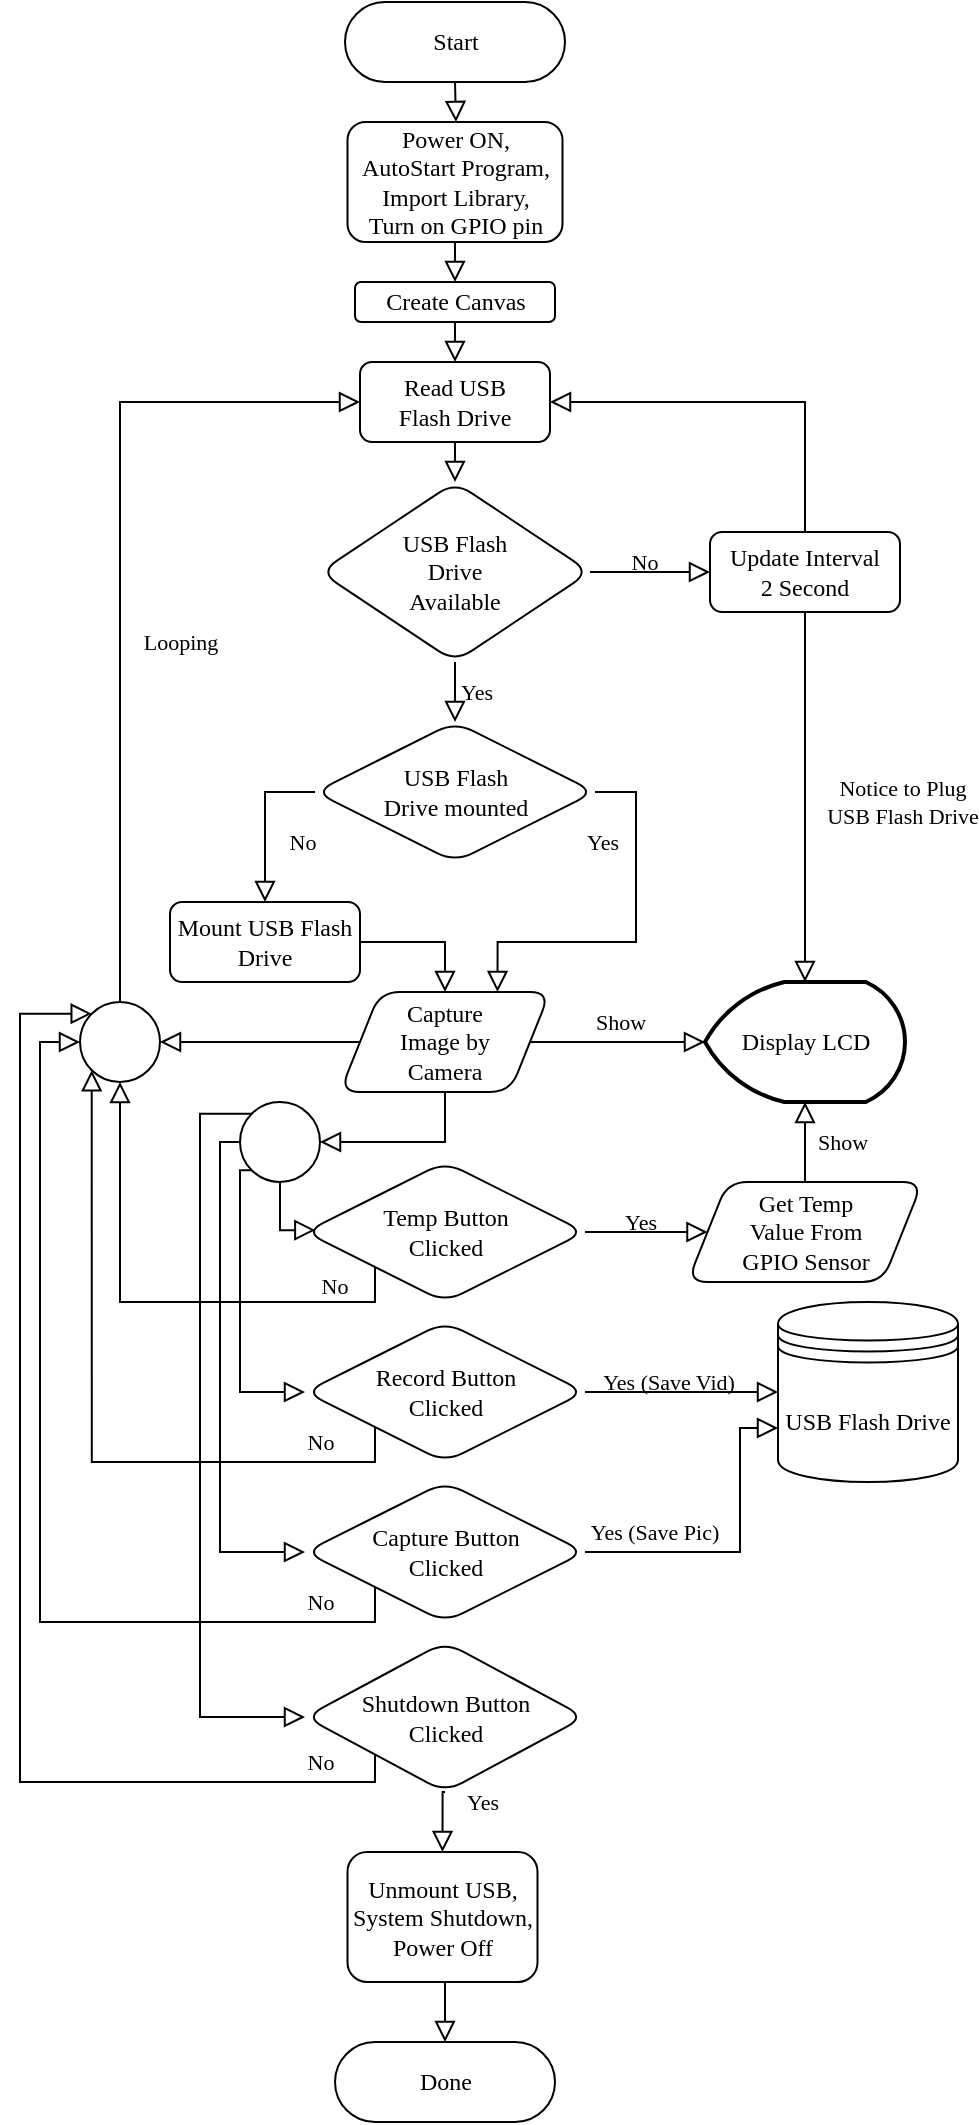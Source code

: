 <mxfile version="20.4.0" type="github">
  <diagram id="C5RBs43oDa-KdzZeNtuy" name="Page-1">
    <mxGraphModel dx="2049" dy="1113" grid="1" gridSize="10" guides="1" tooltips="1" connect="1" arrows="1" fold="1" page="1" pageScale="1" pageWidth="827" pageHeight="1169" math="0" shadow="0">
      <root>
        <mxCell id="WIyWlLk6GJQsqaUBKTNV-0" />
        <mxCell id="WIyWlLk6GJQsqaUBKTNV-1" parent="WIyWlLk6GJQsqaUBKTNV-0" />
        <mxCell id="WIyWlLk6GJQsqaUBKTNV-2" value="No" style="rounded=0;html=1;jettySize=auto;orthogonalLoop=1;fontSize=11;endArrow=block;endFill=0;endSize=8;strokeWidth=1;shadow=0;labelBackgroundColor=none;edgeStyle=orthogonalEdgeStyle;exitX=1;exitY=0.5;exitDx=0;exitDy=0;entryX=0;entryY=0.5;entryDx=0;entryDy=0;fontFamily=Times New Roman;" parent="WIyWlLk6GJQsqaUBKTNV-1" source="GQckfAEyhpUPW6v0SJ0u-4" target="GQckfAEyhpUPW6v0SJ0u-9" edge="1">
          <mxGeometry x="-0.103" y="5" relative="1" as="geometry">
            <mxPoint x="212.5" y="655" as="sourcePoint" />
            <mxPoint as="offset" />
          </mxGeometry>
        </mxCell>
        <mxCell id="GQckfAEyhpUPW6v0SJ0u-0" value="Start" style="rounded=1;whiteSpace=wrap;html=1;hachureGap=4;arcSize=50;fontFamily=Times New Roman;" vertex="1" parent="WIyWlLk6GJQsqaUBKTNV-1">
          <mxGeometry x="152.5" width="110" height="40" as="geometry" />
        </mxCell>
        <mxCell id="GQckfAEyhpUPW6v0SJ0u-4" value="USB Flash&lt;br&gt;Drive&lt;br&gt;Available" style="rhombus;whiteSpace=wrap;html=1;rounded=1;shadow=0;glass=0;sketch=0;hachureGap=4;fontFamily=Times New Roman;" vertex="1" parent="WIyWlLk6GJQsqaUBKTNV-1">
          <mxGeometry x="140" y="240" width="135" height="90" as="geometry" />
        </mxCell>
        <mxCell id="GQckfAEyhpUPW6v0SJ0u-6" value="Read USB&lt;br&gt;Flash Drive" style="rounded=1;whiteSpace=wrap;html=1;shadow=0;glass=0;sketch=0;hachureGap=4;fontFamily=Times New Roman;" vertex="1" parent="WIyWlLk6GJQsqaUBKTNV-1">
          <mxGeometry x="160" y="180" width="95" height="40" as="geometry" />
        </mxCell>
        <mxCell id="GQckfAEyhpUPW6v0SJ0u-9" value="Update Interval&lt;br&gt;2 Second" style="rounded=1;whiteSpace=wrap;html=1;shadow=0;glass=0;sketch=0;hachureGap=4;fontFamily=Times New Roman;" vertex="1" parent="WIyWlLk6GJQsqaUBKTNV-1">
          <mxGeometry x="335" y="265" width="95" height="40" as="geometry" />
        </mxCell>
        <mxCell id="GQckfAEyhpUPW6v0SJ0u-17" value="Show" style="rounded=0;html=1;jettySize=auto;orthogonalLoop=1;fontSize=11;endArrow=block;endFill=0;endSize=8;strokeWidth=1;shadow=0;labelBackgroundColor=none;edgeStyle=orthogonalEdgeStyle;exitX=1;exitY=0.5;exitDx=0;exitDy=0;entryX=0;entryY=0.5;entryDx=0;entryDy=0;entryPerimeter=0;fontFamily=Times New Roman;" edge="1" parent="WIyWlLk6GJQsqaUBKTNV-1" source="GQckfAEyhpUPW6v0SJ0u-28" target="GQckfAEyhpUPW6v0SJ0u-30">
          <mxGeometry x="0.029" y="10" relative="1" as="geometry">
            <mxPoint x="437.5" y="660" as="sourcePoint" />
            <mxPoint x="507.5" y="660" as="targetPoint" />
            <mxPoint as="offset" />
          </mxGeometry>
        </mxCell>
        <mxCell id="GQckfAEyhpUPW6v0SJ0u-18" value="Yes" style="rounded=0;html=1;jettySize=auto;orthogonalLoop=1;fontSize=11;endArrow=block;endFill=0;endSize=8;strokeWidth=1;shadow=0;labelBackgroundColor=none;edgeStyle=orthogonalEdgeStyle;exitX=0.5;exitY=1;exitDx=0;exitDy=0;entryX=0.5;entryY=0;entryDx=0;entryDy=0;fontFamily=Times New Roman;" edge="1" parent="WIyWlLk6GJQsqaUBKTNV-1" source="GQckfAEyhpUPW6v0SJ0u-55" target="GQckfAEyhpUPW6v0SJ0u-67">
          <mxGeometry x="-1" y="18" relative="1" as="geometry">
            <mxPoint x="745" y="1055" as="sourcePoint" />
            <mxPoint x="865" y="965" as="targetPoint" />
            <mxPoint x="18" y="-13" as="offset" />
          </mxGeometry>
        </mxCell>
        <mxCell id="GQckfAEyhpUPW6v0SJ0u-19" value="" style="rounded=0;html=1;jettySize=auto;orthogonalLoop=1;fontSize=11;endArrow=block;endFill=0;endSize=8;strokeWidth=1;shadow=0;labelBackgroundColor=none;edgeStyle=orthogonalEdgeStyle;exitX=0.5;exitY=0;exitDx=0;exitDy=0;entryX=1;entryY=0.5;entryDx=0;entryDy=0;fontFamily=Times New Roman;" edge="1" parent="WIyWlLk6GJQsqaUBKTNV-1" source="GQckfAEyhpUPW6v0SJ0u-9" target="GQckfAEyhpUPW6v0SJ0u-6">
          <mxGeometry relative="1" as="geometry">
            <mxPoint x="295" y="305" as="sourcePoint" />
            <mxPoint x="367.5" y="305" as="targetPoint" />
          </mxGeometry>
        </mxCell>
        <mxCell id="GQckfAEyhpUPW6v0SJ0u-20" value="" style="rounded=0;html=1;jettySize=auto;orthogonalLoop=1;fontSize=11;endArrow=block;endFill=0;endSize=8;strokeWidth=1;shadow=0;labelBackgroundColor=none;edgeStyle=orthogonalEdgeStyle;exitX=0.5;exitY=1;exitDx=0;exitDy=0;fontFamily=Times New Roman;" edge="1" parent="WIyWlLk6GJQsqaUBKTNV-1" source="GQckfAEyhpUPW6v0SJ0u-0">
          <mxGeometry relative="1" as="geometry">
            <mxPoint x="405" y="185" as="sourcePoint" />
            <mxPoint x="208" y="60" as="targetPoint" />
          </mxGeometry>
        </mxCell>
        <mxCell id="GQckfAEyhpUPW6v0SJ0u-21" value="" style="rounded=0;html=1;jettySize=auto;orthogonalLoop=1;fontSize=11;endArrow=block;endFill=0;endSize=8;strokeWidth=1;shadow=0;labelBackgroundColor=none;edgeStyle=orthogonalEdgeStyle;exitX=0.5;exitY=1;exitDx=0;exitDy=0;entryX=0.5;entryY=0;entryDx=0;entryDy=0;fontFamily=Times New Roman;" edge="1" parent="WIyWlLk6GJQsqaUBKTNV-1" source="GQckfAEyhpUPW6v0SJ0u-6" target="GQckfAEyhpUPW6v0SJ0u-4">
          <mxGeometry relative="1" as="geometry">
            <mxPoint x="217.5" y="150" as="sourcePoint" />
            <mxPoint x="217.5" y="190" as="targetPoint" />
          </mxGeometry>
        </mxCell>
        <mxCell id="GQckfAEyhpUPW6v0SJ0u-22" value="Power ON,&lt;br&gt;AutoStart Program,&lt;br&gt;Import Library,&lt;br&gt;Turn on GPIO pin" style="rounded=1;whiteSpace=wrap;html=1;shadow=0;glass=0;sketch=0;hachureGap=4;fontFamily=Times New Roman;" vertex="1" parent="WIyWlLk6GJQsqaUBKTNV-1">
          <mxGeometry x="153.75" y="60" width="107.5" height="60" as="geometry" />
        </mxCell>
        <mxCell id="GQckfAEyhpUPW6v0SJ0u-23" value="" style="rounded=0;html=1;jettySize=auto;orthogonalLoop=1;fontSize=11;endArrow=block;endFill=0;endSize=8;strokeWidth=1;shadow=0;labelBackgroundColor=none;edgeStyle=orthogonalEdgeStyle;entryX=0.5;entryY=0;entryDx=0;entryDy=0;exitX=0.5;exitY=1;exitDx=0;exitDy=0;fontFamily=Times New Roman;" edge="1" parent="WIyWlLk6GJQsqaUBKTNV-1" source="GQckfAEyhpUPW6v0SJ0u-39" target="GQckfAEyhpUPW6v0SJ0u-6">
          <mxGeometry relative="1" as="geometry">
            <mxPoint x="208" y="150" as="sourcePoint" />
            <mxPoint x="217.5" y="100" as="targetPoint" />
          </mxGeometry>
        </mxCell>
        <mxCell id="GQckfAEyhpUPW6v0SJ0u-24" value="Mount USB Flash Drive" style="rounded=1;whiteSpace=wrap;html=1;shadow=0;glass=0;sketch=0;hachureGap=4;fontFamily=Times New Roman;" vertex="1" parent="WIyWlLk6GJQsqaUBKTNV-1">
          <mxGeometry x="65" y="450" width="95" height="40" as="geometry" />
        </mxCell>
        <mxCell id="GQckfAEyhpUPW6v0SJ0u-25" value="Yes" style="rounded=0;html=1;jettySize=auto;orthogonalLoop=1;fontSize=11;endArrow=block;endFill=0;endSize=8;strokeWidth=1;shadow=0;labelBackgroundColor=none;edgeStyle=orthogonalEdgeStyle;exitX=0.5;exitY=1;exitDx=0;exitDy=0;entryX=0.5;entryY=0;entryDx=0;entryDy=0;fontFamily=Times New Roman;" edge="1" parent="WIyWlLk6GJQsqaUBKTNV-1" source="GQckfAEyhpUPW6v0SJ0u-4" target="GQckfAEyhpUPW6v0SJ0u-36">
          <mxGeometry y="10" relative="1" as="geometry">
            <mxPoint x="217.5" y="150" as="sourcePoint" />
            <mxPoint x="280" y="360" as="targetPoint" />
            <mxPoint as="offset" />
          </mxGeometry>
        </mxCell>
        <mxCell id="GQckfAEyhpUPW6v0SJ0u-27" value="" style="rounded=0;html=1;jettySize=auto;orthogonalLoop=1;fontSize=11;endArrow=block;endFill=0;endSize=8;strokeWidth=1;shadow=0;labelBackgroundColor=none;edgeStyle=orthogonalEdgeStyle;exitX=1;exitY=0.5;exitDx=0;exitDy=0;entryX=0.5;entryY=0;entryDx=0;entryDy=0;fontFamily=Times New Roman;" edge="1" parent="WIyWlLk6GJQsqaUBKTNV-1" source="GQckfAEyhpUPW6v0SJ0u-24" target="GQckfAEyhpUPW6v0SJ0u-28">
          <mxGeometry relative="1" as="geometry">
            <mxPoint x="217.5" y="320" as="sourcePoint" />
            <mxPoint x="247.5" y="470" as="targetPoint" />
          </mxGeometry>
        </mxCell>
        <mxCell id="GQckfAEyhpUPW6v0SJ0u-28" value="Capture&lt;br&gt;Image by&lt;br&gt;Camera" style="shape=parallelogram;perimeter=parallelogramPerimeter;whiteSpace=wrap;html=1;fixedSize=1;rounded=1;shadow=0;glass=0;sketch=0;hachureGap=4;fontFamily=Times New Roman;" vertex="1" parent="WIyWlLk6GJQsqaUBKTNV-1">
          <mxGeometry x="150" y="495" width="105" height="50" as="geometry" />
        </mxCell>
        <mxCell id="GQckfAEyhpUPW6v0SJ0u-30" value="Display LCD" style="strokeWidth=2;html=1;shape=mxgraph.flowchart.display;whiteSpace=wrap;rounded=1;shadow=0;glass=0;sketch=0;hachureGap=4;fontFamily=Times New Roman;" vertex="1" parent="WIyWlLk6GJQsqaUBKTNV-1">
          <mxGeometry x="332.5" y="490" width="100" height="60" as="geometry" />
        </mxCell>
        <mxCell id="GQckfAEyhpUPW6v0SJ0u-35" value="USB Flash Drive" style="shape=datastore;whiteSpace=wrap;html=1;rounded=1;shadow=0;glass=0;sketch=0;hachureGap=4;fontFamily=Times New Roman;" vertex="1" parent="WIyWlLk6GJQsqaUBKTNV-1">
          <mxGeometry x="369" y="650" width="90" height="90" as="geometry" />
        </mxCell>
        <mxCell id="GQckfAEyhpUPW6v0SJ0u-36" value="USB Flash&lt;br&gt;Drive mounted" style="rhombus;whiteSpace=wrap;html=1;rounded=1;shadow=0;glass=0;sketch=0;hachureGap=4;fontFamily=Times New Roman;" vertex="1" parent="WIyWlLk6GJQsqaUBKTNV-1">
          <mxGeometry x="137.5" y="360" width="140" height="70" as="geometry" />
        </mxCell>
        <mxCell id="GQckfAEyhpUPW6v0SJ0u-37" value="No" style="rounded=0;html=1;jettySize=auto;orthogonalLoop=1;fontSize=11;endArrow=block;endFill=0;endSize=8;strokeWidth=1;shadow=0;labelBackgroundColor=none;edgeStyle=orthogonalEdgeStyle;exitX=0;exitY=0.5;exitDx=0;exitDy=0;entryX=0.5;entryY=0;entryDx=0;entryDy=0;fontFamily=Times New Roman;" edge="1" parent="WIyWlLk6GJQsqaUBKTNV-1" source="GQckfAEyhpUPW6v0SJ0u-36" target="GQckfAEyhpUPW6v0SJ0u-24">
          <mxGeometry x="0.25" y="18" relative="1" as="geometry">
            <mxPoint x="285" y="295" as="sourcePoint" />
            <mxPoint x="357.5" y="295" as="targetPoint" />
            <mxPoint as="offset" />
          </mxGeometry>
        </mxCell>
        <mxCell id="GQckfAEyhpUPW6v0SJ0u-38" value="Yes" style="rounded=0;html=1;jettySize=auto;orthogonalLoop=1;fontSize=11;endArrow=block;endFill=0;endSize=8;strokeWidth=1;shadow=0;labelBackgroundColor=none;edgeStyle=orthogonalEdgeStyle;exitX=1;exitY=0.5;exitDx=0;exitDy=0;entryX=0.75;entryY=0;entryDx=0;entryDy=0;fontFamily=Times New Roman;" edge="1" parent="WIyWlLk6GJQsqaUBKTNV-1" source="GQckfAEyhpUPW6v0SJ0u-36" target="GQckfAEyhpUPW6v0SJ0u-28">
          <mxGeometry x="-0.523" y="-17" relative="1" as="geometry">
            <mxPoint x="217.5" y="340" as="sourcePoint" />
            <mxPoint x="297.5" y="450" as="targetPoint" />
            <mxPoint as="offset" />
            <Array as="points">
              <mxPoint x="298" y="395" />
              <mxPoint x="298" y="470" />
              <mxPoint x="229" y="470" />
            </Array>
          </mxGeometry>
        </mxCell>
        <mxCell id="GQckfAEyhpUPW6v0SJ0u-39" value="Create Canvas" style="rounded=1;whiteSpace=wrap;html=1;fontSize=12;glass=0;strokeWidth=1;shadow=0;fontFamily=Times New Roman;" vertex="1" parent="WIyWlLk6GJQsqaUBKTNV-1">
          <mxGeometry x="157.5" y="140" width="100" height="20" as="geometry" />
        </mxCell>
        <mxCell id="GQckfAEyhpUPW6v0SJ0u-41" value="" style="rounded=0;html=1;jettySize=auto;orthogonalLoop=1;fontSize=11;endArrow=block;endFill=0;endSize=8;strokeWidth=1;shadow=0;labelBackgroundColor=none;edgeStyle=orthogonalEdgeStyle;exitX=0.5;exitY=1;exitDx=0;exitDy=0;entryX=0.5;entryY=0;entryDx=0;entryDy=0;fontFamily=Times New Roman;" edge="1" parent="WIyWlLk6GJQsqaUBKTNV-1" source="GQckfAEyhpUPW6v0SJ0u-22" target="GQckfAEyhpUPW6v0SJ0u-39">
          <mxGeometry relative="1" as="geometry">
            <mxPoint x="217.5" y="60" as="sourcePoint" />
            <mxPoint x="217.5" y="90" as="targetPoint" />
          </mxGeometry>
        </mxCell>
        <mxCell id="GQckfAEyhpUPW6v0SJ0u-42" value="Notice to Plug&lt;br&gt;USB Flash Drive" style="rounded=0;html=1;jettySize=auto;orthogonalLoop=1;fontSize=11;endArrow=block;endFill=0;endSize=8;strokeWidth=1;shadow=0;labelBackgroundColor=none;edgeStyle=orthogonalEdgeStyle;exitX=0.5;exitY=1;exitDx=0;exitDy=0;entryX=0.5;entryY=0;entryDx=0;entryDy=0;entryPerimeter=0;fontFamily=Times New Roman;" edge="1" parent="WIyWlLk6GJQsqaUBKTNV-1" source="GQckfAEyhpUPW6v0SJ0u-9" target="GQckfAEyhpUPW6v0SJ0u-30">
          <mxGeometry x="0.027" y="48" relative="1" as="geometry">
            <mxPoint x="405" y="275" as="sourcePoint" />
            <mxPoint x="265" y="210" as="targetPoint" />
            <mxPoint as="offset" />
          </mxGeometry>
        </mxCell>
        <mxCell id="GQckfAEyhpUPW6v0SJ0u-43" value="Get Temp&lt;br&gt;Value From&lt;br&gt;GPIO Sensor" style="shape=parallelogram;perimeter=parallelogramPerimeter;whiteSpace=wrap;html=1;fixedSize=1;rounded=1;shadow=0;glass=0;sketch=0;hachureGap=4;fontFamily=Times New Roman;" vertex="1" parent="WIyWlLk6GJQsqaUBKTNV-1">
          <mxGeometry x="323.75" y="590" width="117.5" height="50" as="geometry" />
        </mxCell>
        <mxCell id="GQckfAEyhpUPW6v0SJ0u-44" value="" style="rounded=0;html=1;jettySize=auto;orthogonalLoop=1;fontSize=11;endArrow=block;endFill=0;endSize=8;strokeWidth=1;shadow=0;labelBackgroundColor=none;edgeStyle=orthogonalEdgeStyle;exitX=0.5;exitY=1;exitDx=0;exitDy=0;entryX=1;entryY=0.5;entryDx=0;entryDy=0;fontFamily=Times New Roman;" edge="1" parent="WIyWlLk6GJQsqaUBKTNV-1" source="GQckfAEyhpUPW6v0SJ0u-28" target="GQckfAEyhpUPW6v0SJ0u-60">
          <mxGeometry relative="1" as="geometry">
            <mxPoint x="217.5" y="230" as="sourcePoint" />
            <mxPoint x="203" y="598" as="targetPoint" />
          </mxGeometry>
        </mxCell>
        <mxCell id="GQckfAEyhpUPW6v0SJ0u-45" value="Show" style="rounded=0;html=1;jettySize=auto;orthogonalLoop=1;fontSize=11;endArrow=block;endFill=0;endSize=8;strokeWidth=1;shadow=0;labelBackgroundColor=none;edgeStyle=orthogonalEdgeStyle;exitX=0.5;exitY=0;exitDx=0;exitDy=0;entryX=0.5;entryY=1;entryDx=0;entryDy=0;entryPerimeter=0;fontFamily=Times New Roman;" edge="1" parent="WIyWlLk6GJQsqaUBKTNV-1" source="GQckfAEyhpUPW6v0SJ0u-43" target="GQckfAEyhpUPW6v0SJ0u-30">
          <mxGeometry y="-17" relative="1" as="geometry">
            <mxPoint x="255" y="530" as="sourcePoint" />
            <mxPoint x="342.5" y="530" as="targetPoint" />
            <mxPoint x="1" as="offset" />
          </mxGeometry>
        </mxCell>
        <mxCell id="GQckfAEyhpUPW6v0SJ0u-46" value="Temp Button&lt;br&gt;Clicked" style="rhombus;whiteSpace=wrap;html=1;rounded=1;shadow=0;glass=0;sketch=0;hachureGap=4;fontFamily=Times New Roman;" vertex="1" parent="WIyWlLk6GJQsqaUBKTNV-1">
          <mxGeometry x="132.5" y="580" width="140" height="70" as="geometry" />
        </mxCell>
        <mxCell id="GQckfAEyhpUPW6v0SJ0u-47" value="Yes" style="rounded=0;html=1;jettySize=auto;orthogonalLoop=1;fontSize=11;endArrow=block;endFill=0;endSize=8;strokeWidth=1;shadow=0;labelBackgroundColor=none;edgeStyle=orthogonalEdgeStyle;exitX=1;exitY=0.5;exitDx=0;exitDy=0;entryX=0;entryY=0.5;entryDx=0;entryDy=0;fontFamily=Times New Roman;" edge="1" parent="WIyWlLk6GJQsqaUBKTNV-1" source="GQckfAEyhpUPW6v0SJ0u-46" target="GQckfAEyhpUPW6v0SJ0u-43">
          <mxGeometry x="-0.102" y="5" relative="1" as="geometry">
            <mxPoint x="255" y="530" as="sourcePoint" />
            <mxPoint x="342.5" y="530" as="targetPoint" />
            <mxPoint as="offset" />
          </mxGeometry>
        </mxCell>
        <mxCell id="GQckfAEyhpUPW6v0SJ0u-48" value="Record Button&lt;br&gt;Clicked" style="rhombus;whiteSpace=wrap;html=1;rounded=1;shadow=0;glass=0;sketch=0;hachureGap=4;fontFamily=Times New Roman;" vertex="1" parent="WIyWlLk6GJQsqaUBKTNV-1">
          <mxGeometry x="132.5" y="660" width="140" height="70" as="geometry" />
        </mxCell>
        <mxCell id="GQckfAEyhpUPW6v0SJ0u-49" value="" style="rounded=0;html=1;jettySize=auto;orthogonalLoop=1;fontSize=11;endArrow=block;endFill=0;endSize=8;strokeWidth=1;shadow=0;labelBackgroundColor=none;edgeStyle=orthogonalEdgeStyle;exitX=0;exitY=1;exitDx=0;exitDy=0;entryX=0;entryY=0.5;entryDx=0;entryDy=0;fontFamily=Times New Roman;" edge="1" parent="WIyWlLk6GJQsqaUBKTNV-1" source="GQckfAEyhpUPW6v0SJ0u-60" target="GQckfAEyhpUPW6v0SJ0u-48">
          <mxGeometry relative="1" as="geometry">
            <mxPoint x="212.5" y="555" as="sourcePoint" />
            <mxPoint x="212.5" y="590" as="targetPoint" />
            <Array as="points">
              <mxPoint x="100" y="584" />
              <mxPoint x="100" y="695" />
            </Array>
          </mxGeometry>
        </mxCell>
        <mxCell id="GQckfAEyhpUPW6v0SJ0u-50" value="Yes (Save Vid)" style="rounded=0;html=1;jettySize=auto;orthogonalLoop=1;fontSize=11;endArrow=block;endFill=0;endSize=8;strokeWidth=1;shadow=0;labelBackgroundColor=none;edgeStyle=orthogonalEdgeStyle;exitX=1;exitY=0.5;exitDx=0;exitDy=0;entryX=0;entryY=0.5;entryDx=0;entryDy=0;fontFamily=Times New Roman;" edge="1" parent="WIyWlLk6GJQsqaUBKTNV-1" source="GQckfAEyhpUPW6v0SJ0u-48" target="GQckfAEyhpUPW6v0SJ0u-35">
          <mxGeometry x="-0.143" y="5" relative="1" as="geometry">
            <mxPoint x="186.25" y="555" as="sourcePoint" />
            <mxPoint x="142.5" y="705" as="targetPoint" />
            <Array as="points">
              <mxPoint x="290" y="695" />
              <mxPoint x="290" y="695" />
            </Array>
            <mxPoint as="offset" />
          </mxGeometry>
        </mxCell>
        <mxCell id="GQckfAEyhpUPW6v0SJ0u-51" value="Capture Button&lt;br&gt;Clicked" style="rhombus;whiteSpace=wrap;html=1;rounded=1;shadow=0;glass=0;sketch=0;hachureGap=4;fontFamily=Times New Roman;" vertex="1" parent="WIyWlLk6GJQsqaUBKTNV-1">
          <mxGeometry x="132.5" y="740" width="140" height="70" as="geometry" />
        </mxCell>
        <mxCell id="GQckfAEyhpUPW6v0SJ0u-52" value="" style="rounded=0;html=1;jettySize=auto;orthogonalLoop=1;fontSize=11;endArrow=block;endFill=0;endSize=8;strokeWidth=1;shadow=0;labelBackgroundColor=none;edgeStyle=orthogonalEdgeStyle;entryX=0;entryY=0.5;entryDx=0;entryDy=0;fontFamily=Times New Roman;" edge="1" parent="WIyWlLk6GJQsqaUBKTNV-1" source="GQckfAEyhpUPW6v0SJ0u-60" target="GQckfAEyhpUPW6v0SJ0u-51">
          <mxGeometry relative="1" as="geometry">
            <mxPoint x="152.45" y="540" as="sourcePoint" />
            <mxPoint x="108.7" y="690" as="targetPoint" />
            <Array as="points">
              <mxPoint x="90" y="570" />
              <mxPoint x="90" y="775" />
            </Array>
          </mxGeometry>
        </mxCell>
        <mxCell id="GQckfAEyhpUPW6v0SJ0u-53" value="Yes (Save Pic)" style="rounded=0;html=1;jettySize=auto;orthogonalLoop=1;fontSize=11;endArrow=block;endFill=0;endSize=8;strokeWidth=1;shadow=0;labelBackgroundColor=none;edgeStyle=orthogonalEdgeStyle;exitX=1;exitY=0.5;exitDx=0;exitDy=0;entryX=0;entryY=0.7;entryDx=0;entryDy=0;fontFamily=Times New Roman;" edge="1" parent="WIyWlLk6GJQsqaUBKTNV-1" source="GQckfAEyhpUPW6v0SJ0u-51" target="GQckfAEyhpUPW6v0SJ0u-35">
          <mxGeometry x="-0.565" y="10" relative="1" as="geometry">
            <mxPoint x="282.5" y="705" as="sourcePoint" />
            <mxPoint x="370" y="705" as="targetPoint" />
            <Array as="points">
              <mxPoint x="350" y="775" />
              <mxPoint x="350" y="713" />
            </Array>
            <mxPoint as="offset" />
          </mxGeometry>
        </mxCell>
        <mxCell id="GQckfAEyhpUPW6v0SJ0u-54" value="Looping" style="rounded=0;html=1;jettySize=auto;orthogonalLoop=1;fontSize=11;endArrow=block;endFill=0;endSize=8;strokeWidth=1;shadow=0;labelBackgroundColor=none;edgeStyle=orthogonalEdgeStyle;entryX=0;entryY=0.5;entryDx=0;entryDy=0;exitX=0.5;exitY=0;exitDx=0;exitDy=0;fontFamily=Times New Roman;" edge="1" parent="WIyWlLk6GJQsqaUBKTNV-1" source="GQckfAEyhpUPW6v0SJ0u-57" target="GQckfAEyhpUPW6v0SJ0u-6">
          <mxGeometry x="-0.143" y="-30" relative="1" as="geometry">
            <mxPoint x="40" y="460" as="sourcePoint" />
            <mxPoint x="142.5" y="785" as="targetPoint" />
            <Array as="points">
              <mxPoint x="40" y="495" />
              <mxPoint x="40" y="200" />
            </Array>
            <mxPoint as="offset" />
          </mxGeometry>
        </mxCell>
        <mxCell id="GQckfAEyhpUPW6v0SJ0u-55" value="Shutdown Button&lt;br&gt;Clicked" style="rhombus;whiteSpace=wrap;html=1;rounded=1;shadow=0;glass=0;sketch=0;hachureGap=4;fontFamily=Times New Roman;" vertex="1" parent="WIyWlLk6GJQsqaUBKTNV-1">
          <mxGeometry x="132.5" y="820" width="140" height="75" as="geometry" />
        </mxCell>
        <mxCell id="GQckfAEyhpUPW6v0SJ0u-56" value="" style="rounded=0;html=1;jettySize=auto;orthogonalLoop=1;fontSize=11;endArrow=block;endFill=0;endSize=8;strokeWidth=1;shadow=0;labelBackgroundColor=none;edgeStyle=orthogonalEdgeStyle;exitX=0;exitY=0.5;exitDx=0;exitDy=0;entryX=1;entryY=0.5;entryDx=0;entryDy=0;fontFamily=Times New Roman;" edge="1" parent="WIyWlLk6GJQsqaUBKTNV-1" source="GQckfAEyhpUPW6v0SJ0u-28" target="GQckfAEyhpUPW6v0SJ0u-57">
          <mxGeometry relative="1" as="geometry">
            <mxPoint x="165.526" y="541.184" as="sourcePoint" />
            <mxPoint x="142.5" y="785" as="targetPoint" />
            <Array as="points">
              <mxPoint x="110" y="520" />
              <mxPoint x="110" y="520" />
            </Array>
          </mxGeometry>
        </mxCell>
        <mxCell id="GQckfAEyhpUPW6v0SJ0u-57" value="" style="ellipse;whiteSpace=wrap;html=1;aspect=fixed;rounded=1;shadow=0;glass=0;sketch=0;hachureGap=4;fontFamily=Times New Roman;" vertex="1" parent="WIyWlLk6GJQsqaUBKTNV-1">
          <mxGeometry x="20" y="500" width="40" height="40" as="geometry" />
        </mxCell>
        <mxCell id="GQckfAEyhpUPW6v0SJ0u-60" value="" style="ellipse;whiteSpace=wrap;html=1;aspect=fixed;rounded=1;shadow=0;glass=0;sketch=0;hachureGap=4;fontFamily=Times New Roman;" vertex="1" parent="WIyWlLk6GJQsqaUBKTNV-1">
          <mxGeometry x="100" y="550" width="40" height="40" as="geometry" />
        </mxCell>
        <mxCell id="GQckfAEyhpUPW6v0SJ0u-61" value="" style="rounded=0;html=1;jettySize=auto;orthogonalLoop=1;fontSize=11;endArrow=block;endFill=0;endSize=8;strokeWidth=1;shadow=0;labelBackgroundColor=none;edgeStyle=orthogonalEdgeStyle;entryX=0;entryY=0.5;entryDx=0;entryDy=0;exitX=0;exitY=0;exitDx=0;exitDy=0;fontFamily=Times New Roman;" edge="1" parent="WIyWlLk6GJQsqaUBKTNV-1" source="GQckfAEyhpUPW6v0SJ0u-60" target="GQckfAEyhpUPW6v0SJ0u-55">
          <mxGeometry relative="1" as="geometry">
            <mxPoint x="110" y="580" as="sourcePoint" />
            <mxPoint x="142.5" y="785" as="targetPoint" />
            <Array as="points">
              <mxPoint x="80" y="556" />
              <mxPoint x="80" y="858" />
            </Array>
          </mxGeometry>
        </mxCell>
        <mxCell id="GQckfAEyhpUPW6v0SJ0u-62" value="" style="rounded=0;html=1;jettySize=auto;orthogonalLoop=1;fontSize=11;endArrow=block;endFill=0;endSize=8;strokeWidth=1;shadow=0;labelBackgroundColor=none;edgeStyle=orthogonalEdgeStyle;exitX=0.5;exitY=1;exitDx=0;exitDy=0;entryX=0.037;entryY=0.487;entryDx=0;entryDy=0;entryPerimeter=0;fontFamily=Times New Roman;" edge="1" parent="WIyWlLk6GJQsqaUBKTNV-1" source="GQckfAEyhpUPW6v0SJ0u-60" target="GQckfAEyhpUPW6v0SJ0u-46">
          <mxGeometry relative="1" as="geometry">
            <mxPoint x="212.5" y="555" as="sourcePoint" />
            <mxPoint x="150" y="580" as="targetPoint" />
            <Array as="points">
              <mxPoint x="120" y="614" />
            </Array>
          </mxGeometry>
        </mxCell>
        <mxCell id="GQckfAEyhpUPW6v0SJ0u-63" value="No" style="rounded=0;html=1;jettySize=auto;orthogonalLoop=1;fontSize=11;endArrow=block;endFill=0;endSize=8;strokeWidth=1;shadow=0;labelBackgroundColor=none;edgeStyle=orthogonalEdgeStyle;exitX=0;exitY=1;exitDx=0;exitDy=0;entryX=0.5;entryY=1;entryDx=0;entryDy=0;fontFamily=Times New Roman;" edge="1" parent="WIyWlLk6GJQsqaUBKTNV-1" source="GQckfAEyhpUPW6v0SJ0u-46" target="GQckfAEyhpUPW6v0SJ0u-57">
          <mxGeometry x="-0.702" y="-8" relative="1" as="geometry">
            <mxPoint x="115.858" y="594.142" as="sourcePoint" />
            <mxPoint x="142.5" y="705" as="targetPoint" />
            <Array as="points">
              <mxPoint x="168" y="650" />
              <mxPoint x="40" y="650" />
            </Array>
            <mxPoint as="offset" />
          </mxGeometry>
        </mxCell>
        <mxCell id="GQckfAEyhpUPW6v0SJ0u-64" value="No" style="rounded=0;html=1;jettySize=auto;orthogonalLoop=1;fontSize=11;endArrow=block;endFill=0;endSize=8;strokeWidth=1;shadow=0;labelBackgroundColor=none;edgeStyle=orthogonalEdgeStyle;exitX=0;exitY=1;exitDx=0;exitDy=0;entryX=0;entryY=1;entryDx=0;entryDy=0;fontFamily=Times New Roman;" edge="1" parent="WIyWlLk6GJQsqaUBKTNV-1" source="GQckfAEyhpUPW6v0SJ0u-48" target="GQckfAEyhpUPW6v0SJ0u-57">
          <mxGeometry x="-0.747" y="-10" relative="1" as="geometry">
            <mxPoint x="177.5" y="642.5" as="sourcePoint" />
            <mxPoint x="50" y="550" as="targetPoint" />
            <Array as="points">
              <mxPoint x="168" y="730" />
              <mxPoint x="26" y="730" />
            </Array>
            <mxPoint as="offset" />
          </mxGeometry>
        </mxCell>
        <mxCell id="GQckfAEyhpUPW6v0SJ0u-65" value="No" style="rounded=0;html=1;jettySize=auto;orthogonalLoop=1;fontSize=11;endArrow=block;endFill=0;endSize=8;strokeWidth=1;shadow=0;labelBackgroundColor=none;edgeStyle=orthogonalEdgeStyle;exitX=0;exitY=1;exitDx=0;exitDy=0;entryX=0;entryY=0.5;entryDx=0;entryDy=0;fontFamily=Times New Roman;" edge="1" parent="WIyWlLk6GJQsqaUBKTNV-1" source="GQckfAEyhpUPW6v0SJ0u-51" target="GQckfAEyhpUPW6v0SJ0u-57">
          <mxGeometry x="-0.818" y="-10" relative="1" as="geometry">
            <mxPoint x="177.5" y="722.5" as="sourcePoint" />
            <mxPoint x="35.858" y="544.142" as="targetPoint" />
            <Array as="points">
              <mxPoint x="168" y="810" />
              <mxPoint y="810" />
              <mxPoint y="520" />
            </Array>
            <mxPoint as="offset" />
          </mxGeometry>
        </mxCell>
        <mxCell id="GQckfAEyhpUPW6v0SJ0u-66" value="No" style="rounded=0;html=1;jettySize=auto;orthogonalLoop=1;fontSize=11;endArrow=block;endFill=0;endSize=8;strokeWidth=1;shadow=0;labelBackgroundColor=none;edgeStyle=orthogonalEdgeStyle;exitX=0;exitY=1;exitDx=0;exitDy=0;entryX=0;entryY=0;entryDx=0;entryDy=0;fontFamily=Times New Roman;" edge="1" parent="WIyWlLk6GJQsqaUBKTNV-1" source="GQckfAEyhpUPW6v0SJ0u-55" target="GQckfAEyhpUPW6v0SJ0u-57">
          <mxGeometry x="-0.865" y="-10" relative="1" as="geometry">
            <mxPoint x="177.5" y="802.5" as="sourcePoint" />
            <mxPoint x="30.0" y="530" as="targetPoint" />
            <Array as="points">
              <mxPoint x="168" y="890" />
              <mxPoint x="-10" y="890" />
              <mxPoint x="-10" y="506" />
            </Array>
            <mxPoint as="offset" />
          </mxGeometry>
        </mxCell>
        <mxCell id="GQckfAEyhpUPW6v0SJ0u-67" value="Unmount USB,&lt;br&gt;System Shutdown,&lt;br&gt;Power Off" style="rounded=1;whiteSpace=wrap;html=1;shadow=0;glass=0;sketch=0;hachureGap=4;fontFamily=Times New Roman;" vertex="1" parent="WIyWlLk6GJQsqaUBKTNV-1">
          <mxGeometry x="153.75" y="925" width="95" height="65" as="geometry" />
        </mxCell>
        <mxCell id="GQckfAEyhpUPW6v0SJ0u-73" value="Done" style="rounded=1;whiteSpace=wrap;html=1;hachureGap=4;arcSize=50;fontFamily=Times New Roman;" vertex="1" parent="WIyWlLk6GJQsqaUBKTNV-1">
          <mxGeometry x="147.5" y="1020" width="110" height="40" as="geometry" />
        </mxCell>
        <mxCell id="GQckfAEyhpUPW6v0SJ0u-74" value="" style="rounded=0;html=1;jettySize=auto;orthogonalLoop=1;fontSize=11;endArrow=block;endFill=0;endSize=8;strokeWidth=1;shadow=0;labelBackgroundColor=none;edgeStyle=orthogonalEdgeStyle;exitX=0.5;exitY=1;exitDx=0;exitDy=0;entryX=0.5;entryY=0;entryDx=0;entryDy=0;fontFamily=Times New Roman;" edge="1" parent="WIyWlLk6GJQsqaUBKTNV-1" source="GQckfAEyhpUPW6v0SJ0u-67" target="GQckfAEyhpUPW6v0SJ0u-73">
          <mxGeometry relative="1" as="geometry">
            <mxPoint x="201.88" y="965" as="sourcePoint" />
            <mxPoint x="200.63" y="995" as="targetPoint" />
          </mxGeometry>
        </mxCell>
      </root>
    </mxGraphModel>
  </diagram>
</mxfile>
